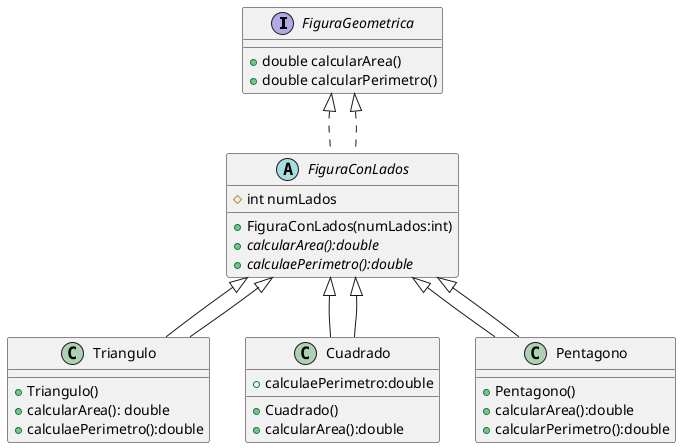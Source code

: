 @startuml   

interface FiguraGeometrica {
    +double calcularArea()
    +double calcularPerimetro()
}

abstract class FiguraConLados implements FiguraGeometrica {
    # int numLados
    +FiguraConLados(numLados:int)
    {abstract} + calcularArea():double
    {abstract} + calculaePerimetro():double
}

class Triangulo extends FiguraConLados {
    +Triangulo()
    +calcularArea(): double
    +calculaePerimetro():double
}

class Cuadrado extends FiguraConLados {
    +Cuadrado()
    +calcularArea():double
    +calculaePerimetro:double
}

class Pentagono extends FiguraConLados {
    +Pentagono()
    +calcularArea():double
    +calcularPerimetro():double
}
FiguraGeometrica <|.. FiguraConLados
FiguraConLados <|-- Triangulo
FiguraConLados <|-- Cuadrado
FiguraConLados <|-- Pentagono

@enduml
